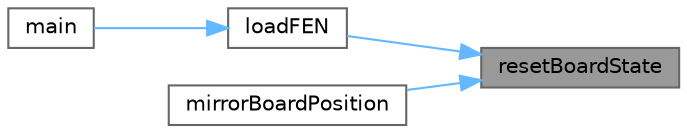 digraph "resetBoardState"
{
 // INTERACTIVE_SVG=YES
 // LATEX_PDF_SIZE
  bgcolor="transparent";
  edge [fontname=Helvetica,fontsize=10,labelfontname=Helvetica,labelfontsize=10];
  node [fontname=Helvetica,fontsize=10,shape=box,height=0.2,width=0.4];
  rankdir="RL";
  Node1 [id="Node000001",label="resetBoardState",height=0.2,width=0.4,color="gray40", fillcolor="grey60", style="filled", fontcolor="black",tooltip="Reset board to empty state."];
  Node1 -> Node2 [id="edge1_Node000001_Node000002",dir="back",color="steelblue1",style="solid",tooltip=" "];
  Node2 [id="Node000002",label="loadFEN",height=0.2,width=0.4,color="grey40", fillcolor="white", style="filled",URL="$board_8cpp.html#aad9cde553dadb6876eb29b43c8f66b08",tooltip="Parse a FEN string into the given board state."];
  Node2 -> Node3 [id="edge2_Node000002_Node000003",dir="back",color="steelblue1",style="solid",tooltip=" "];
  Node3 [id="Node000003",label="main",height=0.2,width=0.4,color="grey40", fillcolor="white", style="filled",URL="$main_8cpp.html#ae66f6b31b5ad750f1fe042a706a4e3d4",tooltip=" "];
  Node1 -> Node4 [id="edge3_Node000001_Node000004",dir="back",color="steelblue1",style="solid",tooltip=" "];
  Node4 [id="Node000004",label="mirrorBoardPosition",height=0.2,width=0.4,color="grey40", fillcolor="white", style="filled",URL="$board_8cpp.html#aa79d9c29f4add58463f9a03d17085132",tooltip="Flip the board vertically, swapping colors and positions."];
}
